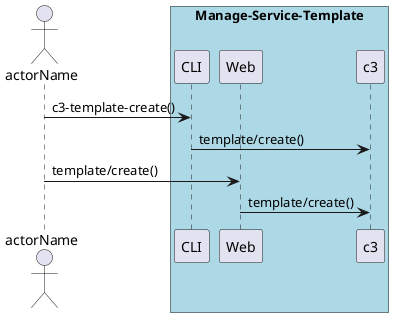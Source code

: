 @startuml
Actor "actorName" as A

box "Manage-Service-Template" #lightblue
participant CLI as CLI
participant Web as Web
participant "c3" as S
A -> CLI : c3-template-create()
CLI -> S : template/create()
A -> Web : template/create()
Web -> S : template/create()
end box

@enduml
